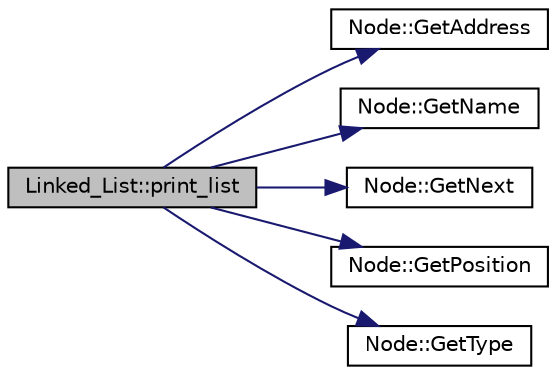 digraph "Linked_List::print_list"
{
 // LATEX_PDF_SIZE
  edge [fontname="Helvetica",fontsize="10",labelfontname="Helvetica",labelfontsize="10"];
  node [fontname="Helvetica",fontsize="10",shape=record];
  rankdir="LR";
  Node1 [label="Linked_List::print_list",height=0.2,width=0.4,color="black", fillcolor="grey75", style="filled", fontcolor="black",tooltip="Se encarga de printear en consola la totalidad de la lista enlazada con cada uno de los parametros de..."];
  Node1 -> Node2 [color="midnightblue",fontsize="10",style="solid"];
  Node2 [label="Node::GetAddress",height=0.2,width=0.4,color="black", fillcolor="white", style="filled",URL="$classNode.html#a4a6d4eb86c79870471d267cb50de4d85",tooltip="Getter para la direccion del nodo."];
  Node1 -> Node3 [color="midnightblue",fontsize="10",style="solid"];
  Node3 [label="Node::GetName",height=0.2,width=0.4,color="black", fillcolor="white", style="filled",URL="$classNode.html#a3108774b8ea5584a9c746d06f1427aa6",tooltip="Getter para el nombre del nodo."];
  Node1 -> Node4 [color="midnightblue",fontsize="10",style="solid"];
  Node4 [label="Node::GetNext",height=0.2,width=0.4,color="black", fillcolor="white", style="filled",URL="$classNode.html#a6f8729374beb27838792dc6ef81124e8",tooltip="Getter para el siguiente nodo."];
  Node1 -> Node5 [color="midnightblue",fontsize="10",style="solid"];
  Node5 [label="Node::GetPosition",height=0.2,width=0.4,color="black", fillcolor="white", style="filled",URL="$classNode.html#a2d31498b483a46807a1d05ec17e5a778",tooltip="Getter de la posision del noto."];
  Node1 -> Node6 [color="midnightblue",fontsize="10",style="solid"];
  Node6 [label="Node::GetType",height=0.2,width=0.4,color="black", fillcolor="white", style="filled",URL="$classNode.html#adf624c376b6156caccd208c443941b30",tooltip="Getter para el tipo del nodo."];
}
